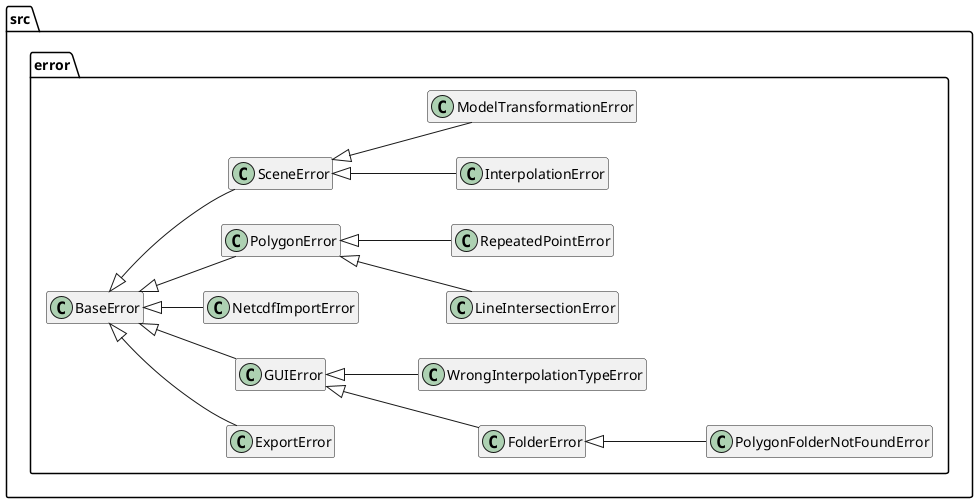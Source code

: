 @startuml

left to right direction

!startsub INTERNAL
package src.error {
    class src.error.BaseError
    class src.error.ExportError
    class src.error.FolderError
    class src.error.GUIError
    class src.error.InterpolationError
    class src.error.LineIntersectionError
    class src.error.ModelTransformationError
    class src.error.NetcdfImportError
    class src.error.PolygonError
    class src.error.PolygonFolderNotFoundError
    class src.error.RepeatedPointError
    class src.error.SceneError
    class src.error.WrongInterpolationTypeError
}

src.error.BaseError <|-- src.error.SceneError
src.error.BaseError <|-- src.error.PolygonError
src.error.BaseError <|-- src.error.ExportError
src.error.BaseError <|-- src.error.GUIError
src.error.BaseError <|-- src.error.NetcdfImportError

src.error.PolygonError <|-- src.error.RepeatedPointError
src.error.PolygonError <|-- src.error.LineIntersectionError
src.error.GUIError <|-- src.error.WrongInterpolationTypeError
src.error.GUIError <|-- src.error.FolderError
src.error.FolderError <|-- src.error.PolygonFolderNotFoundError
src.error.SceneError <|-- src.error.ModelTransformationError
src.error.SceneError <|-- src.error.InterpolationError
!endsub

!startsub EXTERNAL

!endsub
hide members

@enduml